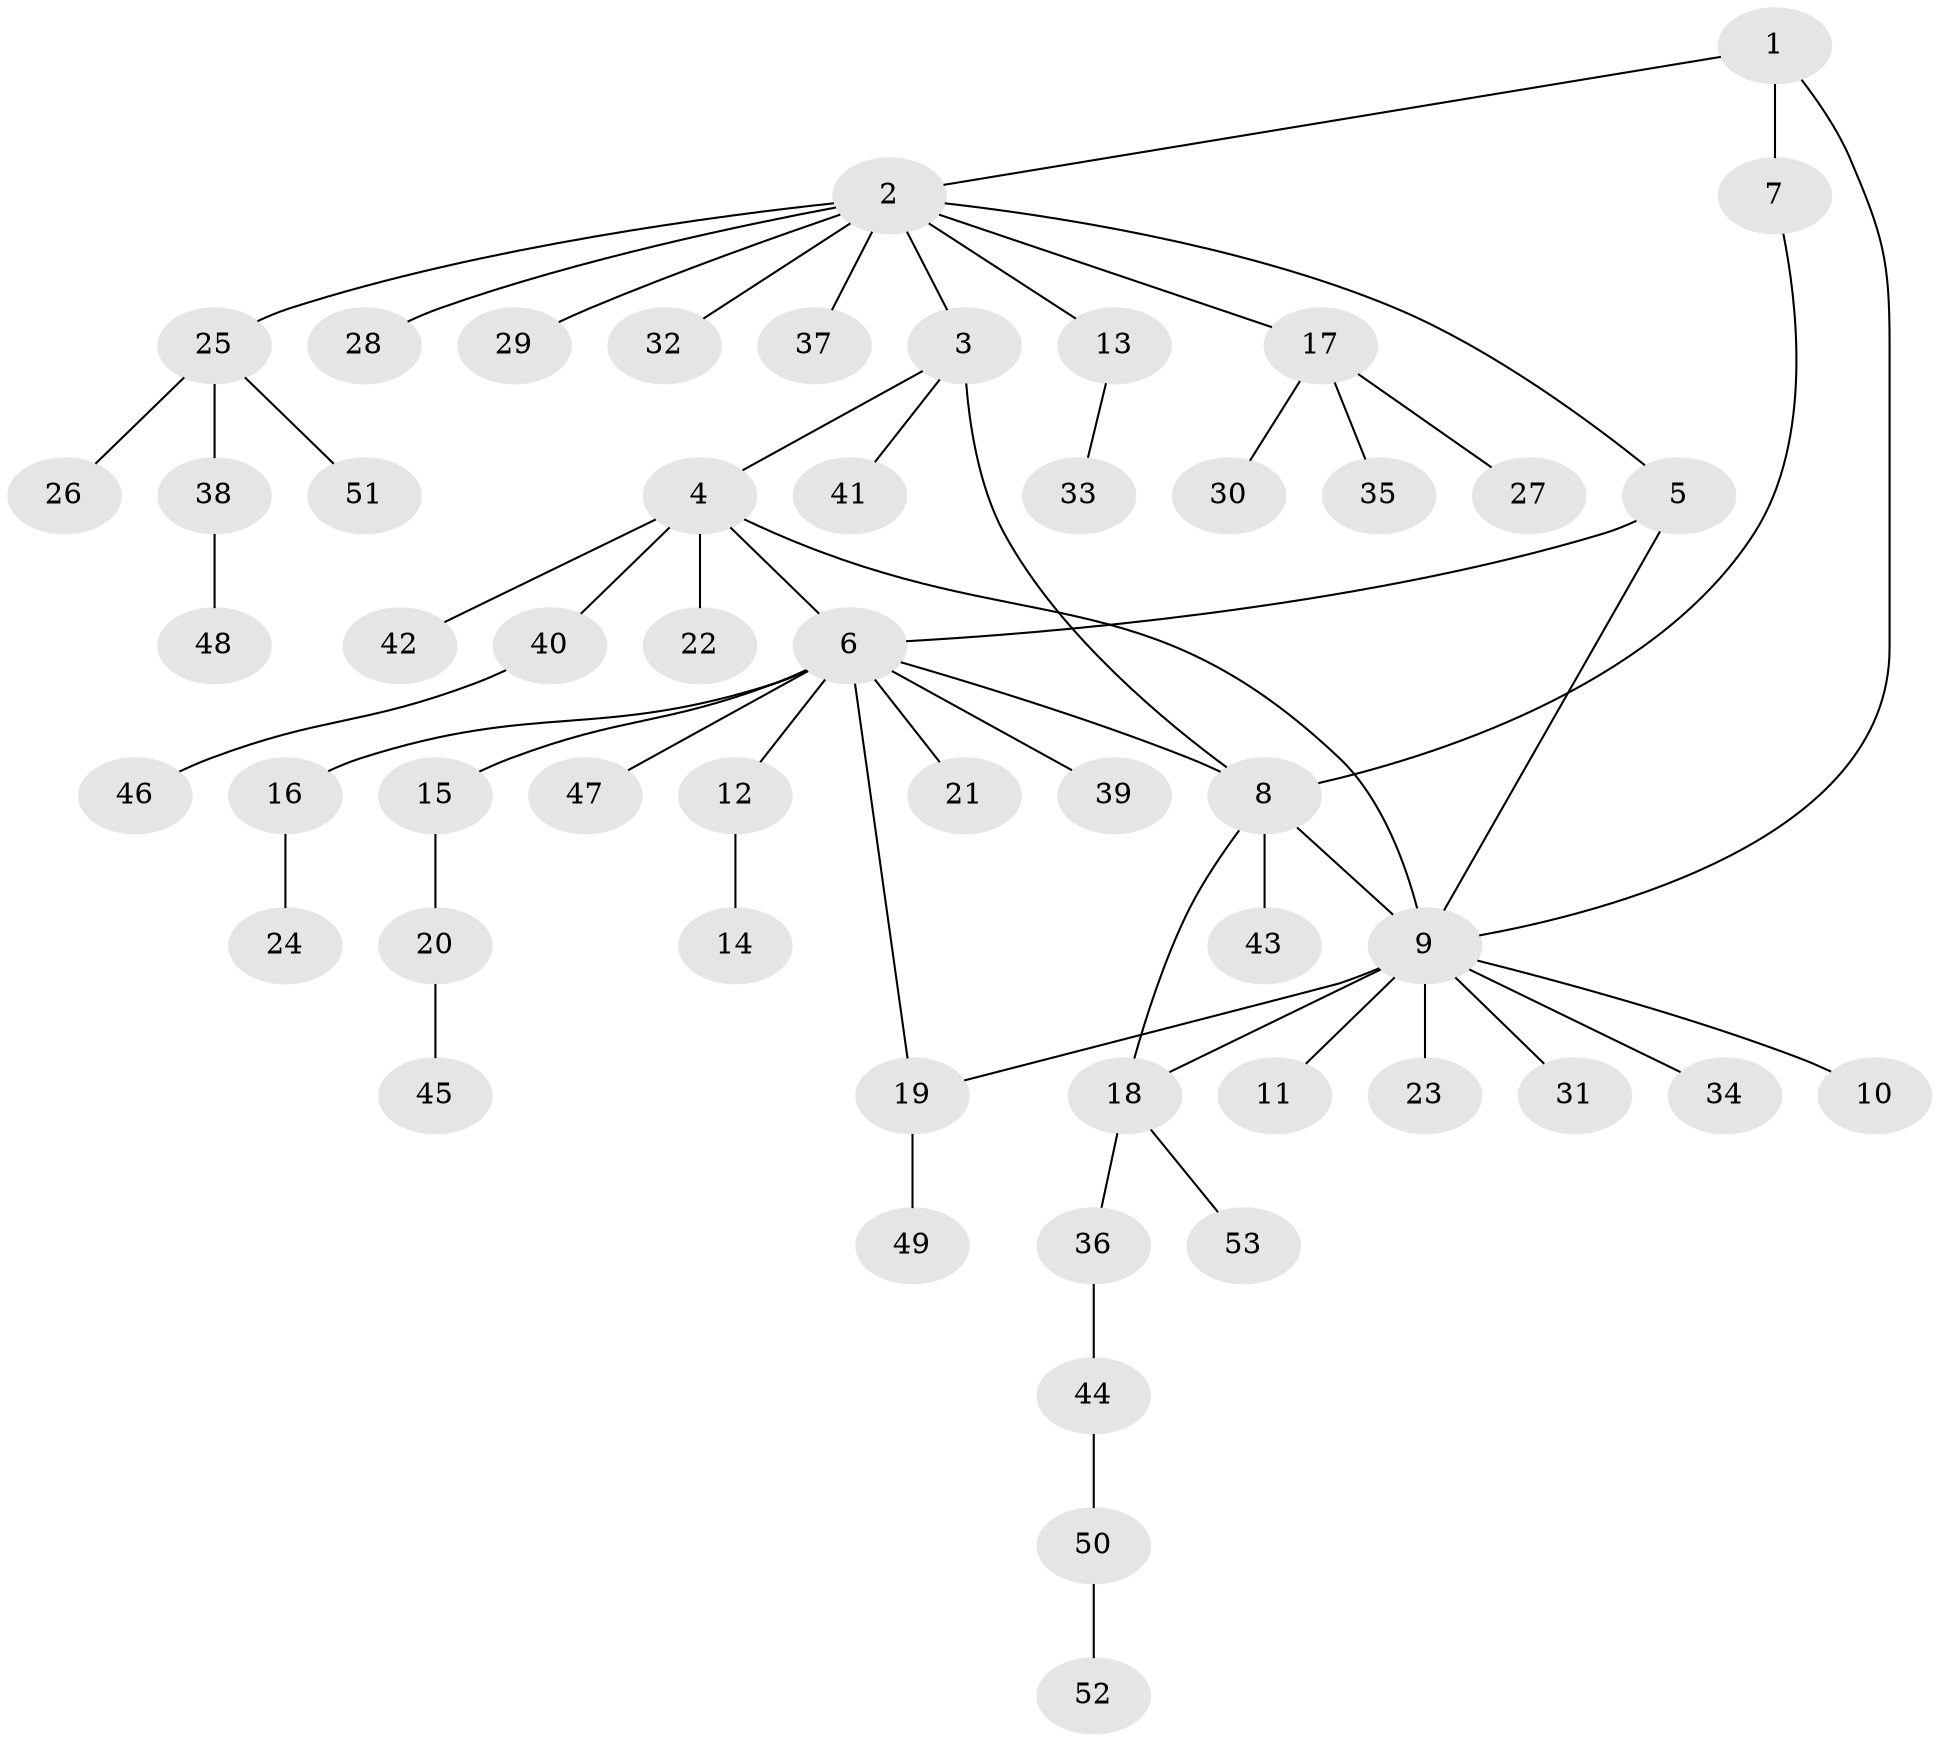// Generated by graph-tools (version 1.1) at 2025/50/03/09/25 03:50:32]
// undirected, 53 vertices, 60 edges
graph export_dot {
graph [start="1"]
  node [color=gray90,style=filled];
  1;
  2;
  3;
  4;
  5;
  6;
  7;
  8;
  9;
  10;
  11;
  12;
  13;
  14;
  15;
  16;
  17;
  18;
  19;
  20;
  21;
  22;
  23;
  24;
  25;
  26;
  27;
  28;
  29;
  30;
  31;
  32;
  33;
  34;
  35;
  36;
  37;
  38;
  39;
  40;
  41;
  42;
  43;
  44;
  45;
  46;
  47;
  48;
  49;
  50;
  51;
  52;
  53;
  1 -- 2;
  1 -- 7;
  1 -- 9;
  2 -- 3;
  2 -- 5;
  2 -- 13;
  2 -- 17;
  2 -- 25;
  2 -- 28;
  2 -- 29;
  2 -- 32;
  2 -- 37;
  3 -- 4;
  3 -- 8;
  3 -- 41;
  4 -- 6;
  4 -- 9;
  4 -- 22;
  4 -- 40;
  4 -- 42;
  5 -- 6;
  5 -- 9;
  6 -- 8;
  6 -- 12;
  6 -- 15;
  6 -- 16;
  6 -- 19;
  6 -- 21;
  6 -- 39;
  6 -- 47;
  7 -- 8;
  8 -- 9;
  8 -- 18;
  8 -- 43;
  9 -- 10;
  9 -- 11;
  9 -- 18;
  9 -- 19;
  9 -- 23;
  9 -- 31;
  9 -- 34;
  12 -- 14;
  13 -- 33;
  15 -- 20;
  16 -- 24;
  17 -- 27;
  17 -- 30;
  17 -- 35;
  18 -- 36;
  18 -- 53;
  19 -- 49;
  20 -- 45;
  25 -- 26;
  25 -- 38;
  25 -- 51;
  36 -- 44;
  38 -- 48;
  40 -- 46;
  44 -- 50;
  50 -- 52;
}

